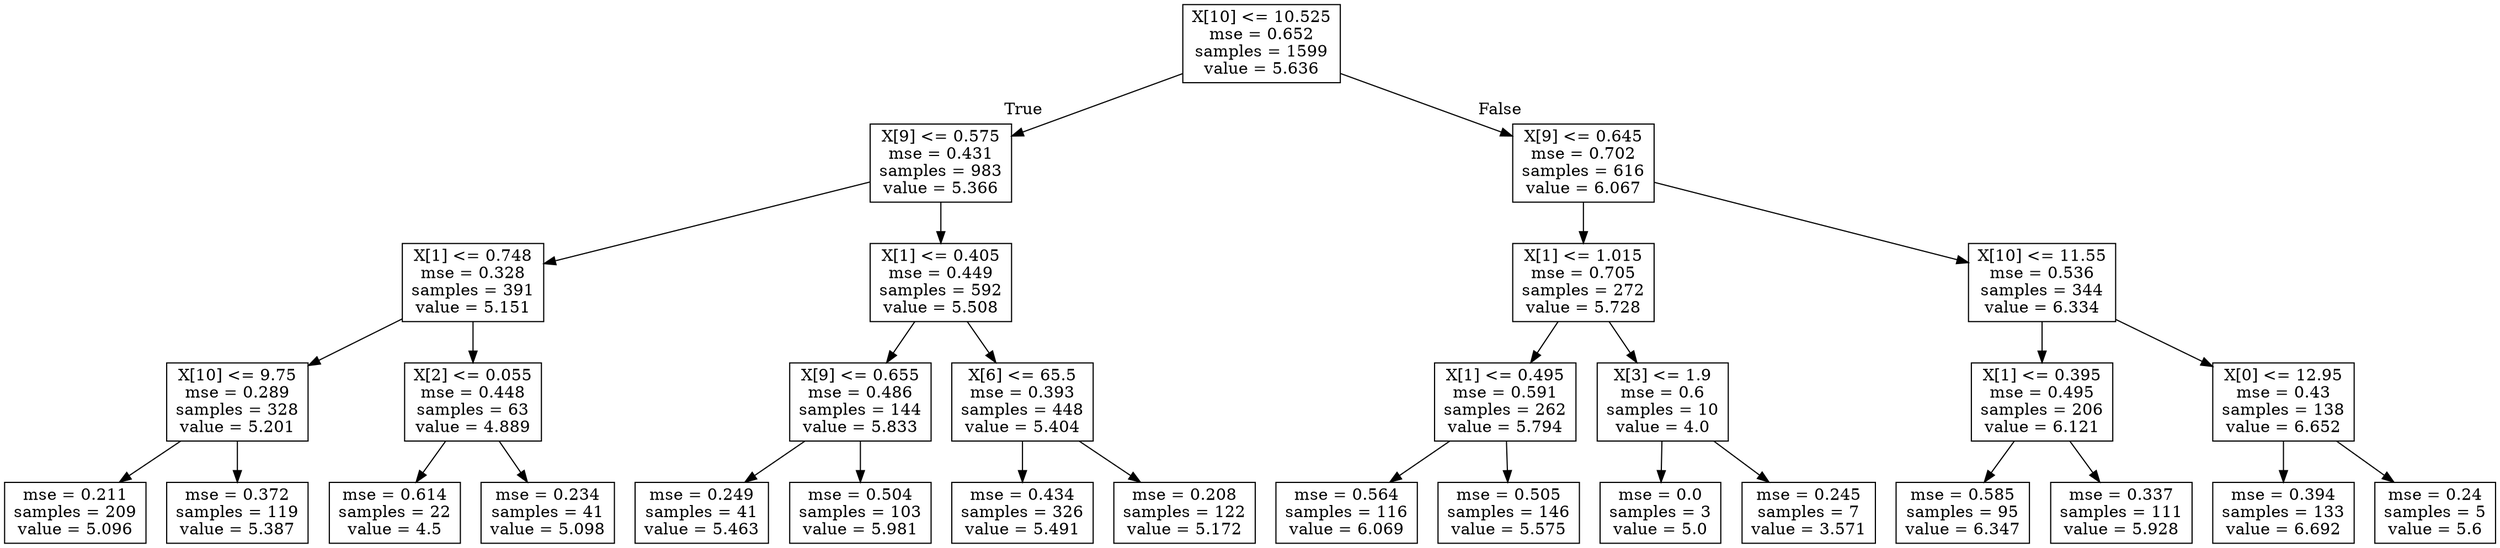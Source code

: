 digraph Tree {
node [shape=box] ;
0 [label="X[10] <= 10.525\nmse = 0.652\nsamples = 1599\nvalue = 5.636"] ;
1 [label="X[9] <= 0.575\nmse = 0.431\nsamples = 983\nvalue = 5.366"] ;
0 -> 1 [labeldistance=2.5, labelangle=45, headlabel="True"] ;
2 [label="X[1] <= 0.748\nmse = 0.328\nsamples = 391\nvalue = 5.151"] ;
1 -> 2 ;
3 [label="X[10] <= 9.75\nmse = 0.289\nsamples = 328\nvalue = 5.201"] ;
2 -> 3 ;
4 [label="mse = 0.211\nsamples = 209\nvalue = 5.096"] ;
3 -> 4 ;
5 [label="mse = 0.372\nsamples = 119\nvalue = 5.387"] ;
3 -> 5 ;
6 [label="X[2] <= 0.055\nmse = 0.448\nsamples = 63\nvalue = 4.889"] ;
2 -> 6 ;
7 [label="mse = 0.614\nsamples = 22\nvalue = 4.5"] ;
6 -> 7 ;
8 [label="mse = 0.234\nsamples = 41\nvalue = 5.098"] ;
6 -> 8 ;
9 [label="X[1] <= 0.405\nmse = 0.449\nsamples = 592\nvalue = 5.508"] ;
1 -> 9 ;
10 [label="X[9] <= 0.655\nmse = 0.486\nsamples = 144\nvalue = 5.833"] ;
9 -> 10 ;
11 [label="mse = 0.249\nsamples = 41\nvalue = 5.463"] ;
10 -> 11 ;
12 [label="mse = 0.504\nsamples = 103\nvalue = 5.981"] ;
10 -> 12 ;
13 [label="X[6] <= 65.5\nmse = 0.393\nsamples = 448\nvalue = 5.404"] ;
9 -> 13 ;
14 [label="mse = 0.434\nsamples = 326\nvalue = 5.491"] ;
13 -> 14 ;
15 [label="mse = 0.208\nsamples = 122\nvalue = 5.172"] ;
13 -> 15 ;
16 [label="X[9] <= 0.645\nmse = 0.702\nsamples = 616\nvalue = 6.067"] ;
0 -> 16 [labeldistance=2.5, labelangle=-45, headlabel="False"] ;
17 [label="X[1] <= 1.015\nmse = 0.705\nsamples = 272\nvalue = 5.728"] ;
16 -> 17 ;
18 [label="X[1] <= 0.495\nmse = 0.591\nsamples = 262\nvalue = 5.794"] ;
17 -> 18 ;
19 [label="mse = 0.564\nsamples = 116\nvalue = 6.069"] ;
18 -> 19 ;
20 [label="mse = 0.505\nsamples = 146\nvalue = 5.575"] ;
18 -> 20 ;
21 [label="X[3] <= 1.9\nmse = 0.6\nsamples = 10\nvalue = 4.0"] ;
17 -> 21 ;
22 [label="mse = 0.0\nsamples = 3\nvalue = 5.0"] ;
21 -> 22 ;
23 [label="mse = 0.245\nsamples = 7\nvalue = 3.571"] ;
21 -> 23 ;
24 [label="X[10] <= 11.55\nmse = 0.536\nsamples = 344\nvalue = 6.334"] ;
16 -> 24 ;
25 [label="X[1] <= 0.395\nmse = 0.495\nsamples = 206\nvalue = 6.121"] ;
24 -> 25 ;
26 [label="mse = 0.585\nsamples = 95\nvalue = 6.347"] ;
25 -> 26 ;
27 [label="mse = 0.337\nsamples = 111\nvalue = 5.928"] ;
25 -> 27 ;
28 [label="X[0] <= 12.95\nmse = 0.43\nsamples = 138\nvalue = 6.652"] ;
24 -> 28 ;
29 [label="mse = 0.394\nsamples = 133\nvalue = 6.692"] ;
28 -> 29 ;
30 [label="mse = 0.24\nsamples = 5\nvalue = 5.6"] ;
28 -> 30 ;
}